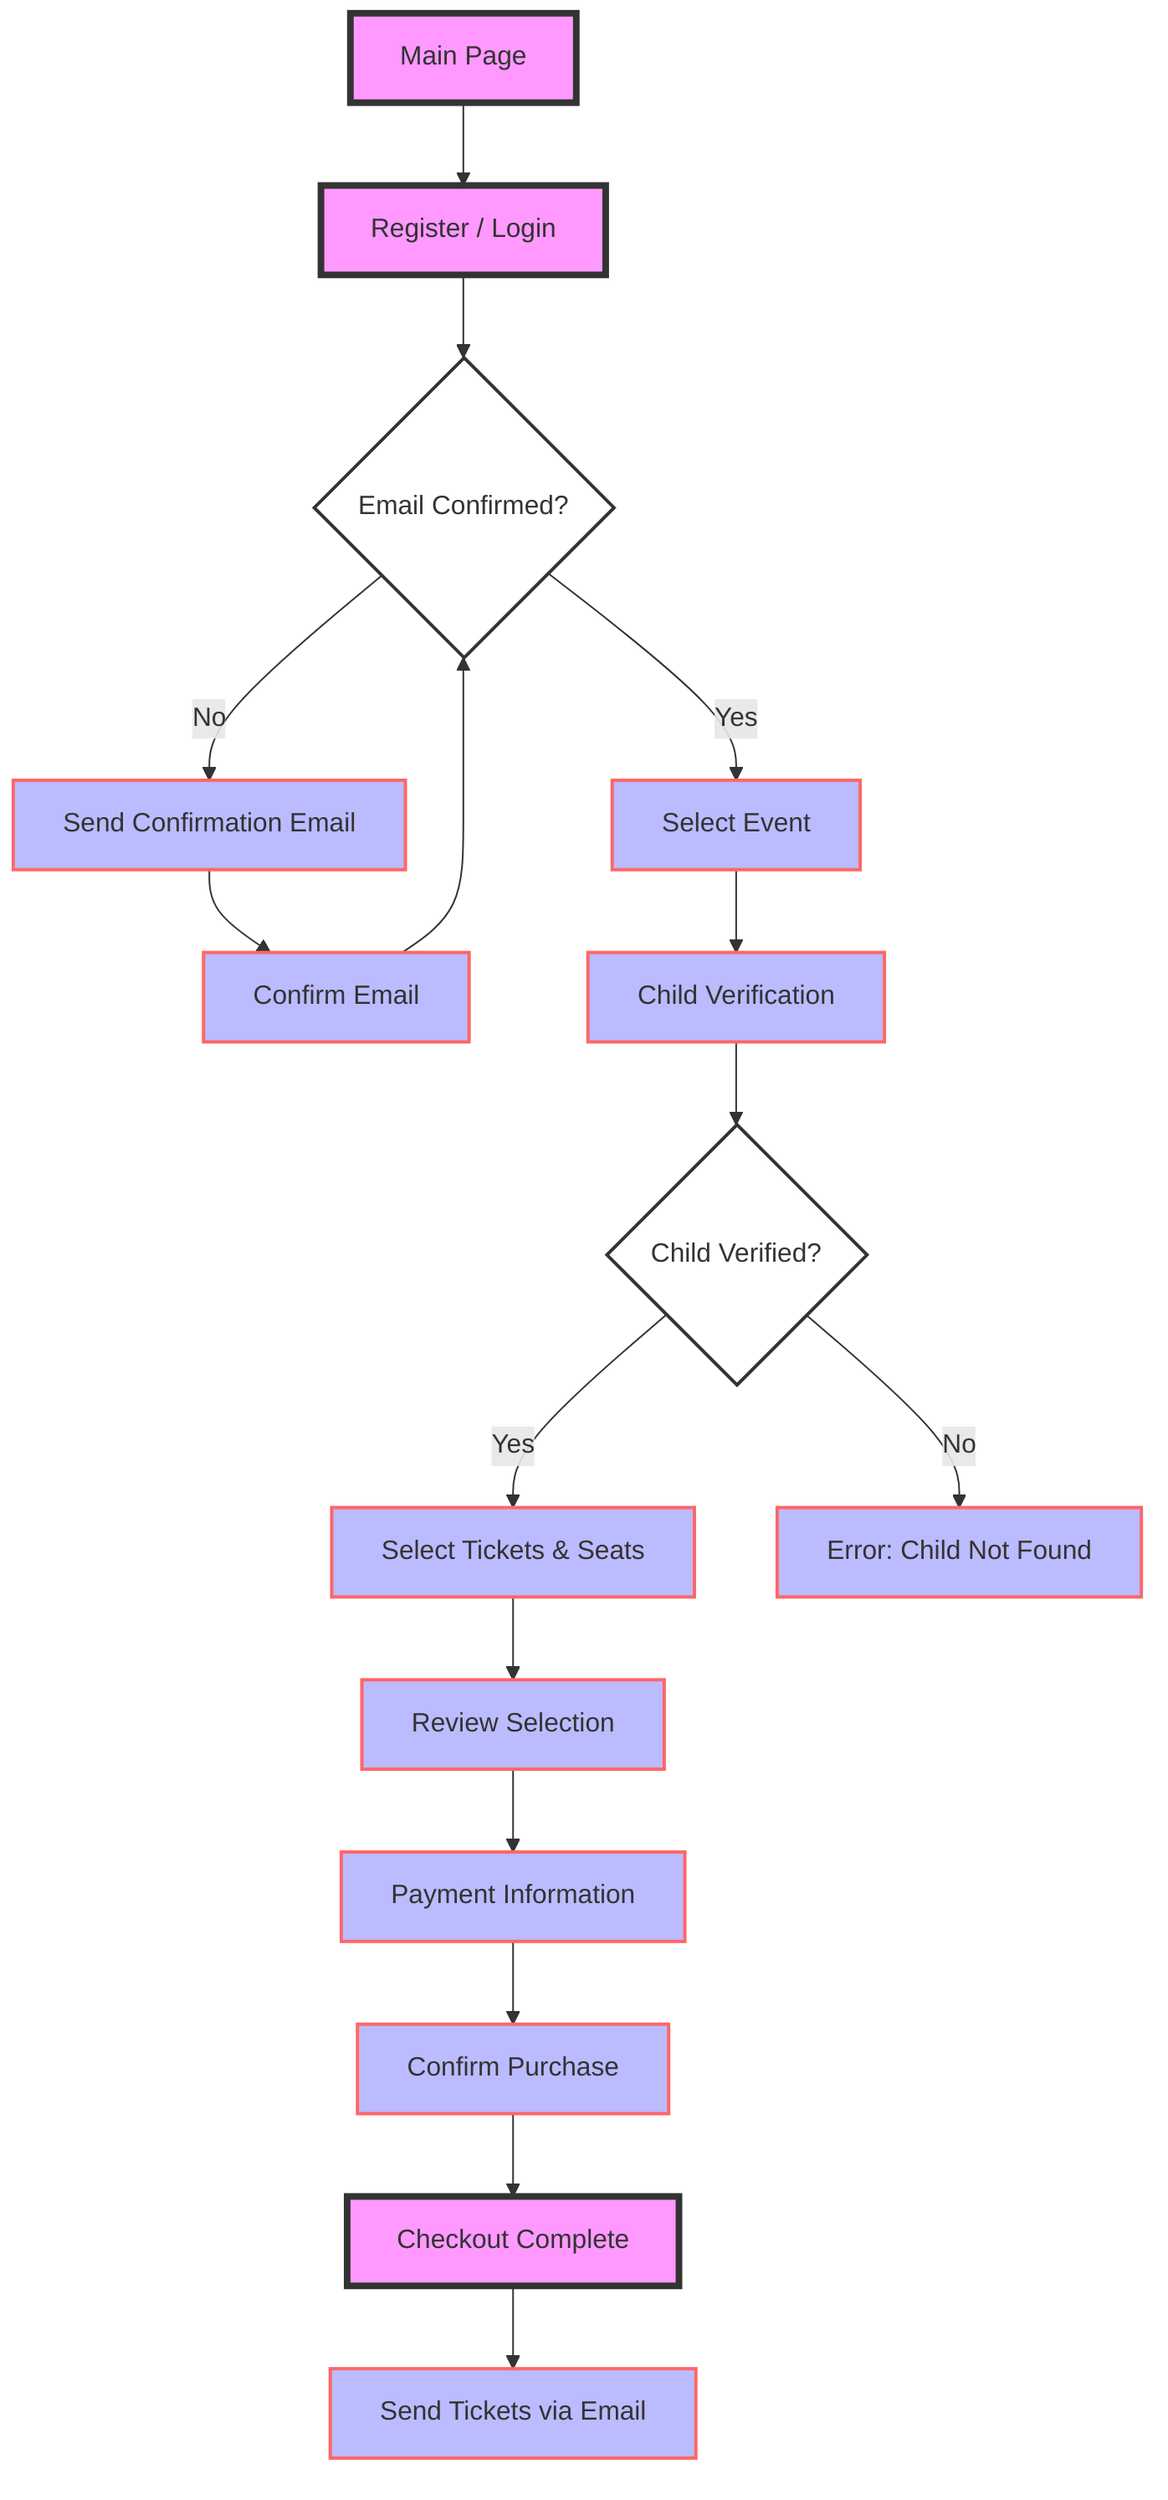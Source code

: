 graph TD
    A[Main Page] --> B[Register / Login]
    B --> C{Email Confirmed?}
    C -->|No| D[Send Confirmation Email]
    D --> E[Confirm Email]
    E --> C
    C -->|Yes| F[Select Event]
    F --> G[Child Verification]
    G --> H{Child Verified?}
    H -->|Yes| I[Select Tickets & Seats]
    H -->|No| J[Error: Child Not Found]
    I --> K[Review Selection]
    K --> L[Payment Information]
    L --> M[Confirm Purchase]
    M --> N[Checkout Complete]
    N --> O[Send Tickets via Email]

    classDef startend fill:#f9f,stroke:#333,stroke-width:4px;
    classDef operation fill:#bbf,stroke:#f66,stroke-width:2px;
    classDef condition fill:#fff,stroke:#333,stroke-width:2px;
    class A,B,N startend;
    class C,H condition;
    class D,E,F,G,I,J,K,L,M,O operation;